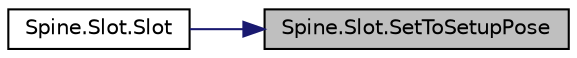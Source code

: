 digraph "Spine.Slot.SetToSetupPose"
{
 // LATEX_PDF_SIZE
  edge [fontname="Helvetica",fontsize="10",labelfontname="Helvetica",labelfontsize="10"];
  node [fontname="Helvetica",fontsize="10",shape=record];
  rankdir="RL";
  Node1 [label="Spine.Slot.SetToSetupPose",height=0.2,width=0.4,color="black", fillcolor="grey75", style="filled", fontcolor="black",tooltip=" "];
  Node1 -> Node2 [dir="back",color="midnightblue",fontsize="10",style="solid",fontname="Helvetica"];
  Node2 [label="Spine.Slot.Slot",height=0.2,width=0.4,color="black", fillcolor="white", style="filled",URL="$class_spine_1_1_slot.html#a5d06d904b7e50d35d1be30c8478936f7",tooltip=" "];
}
